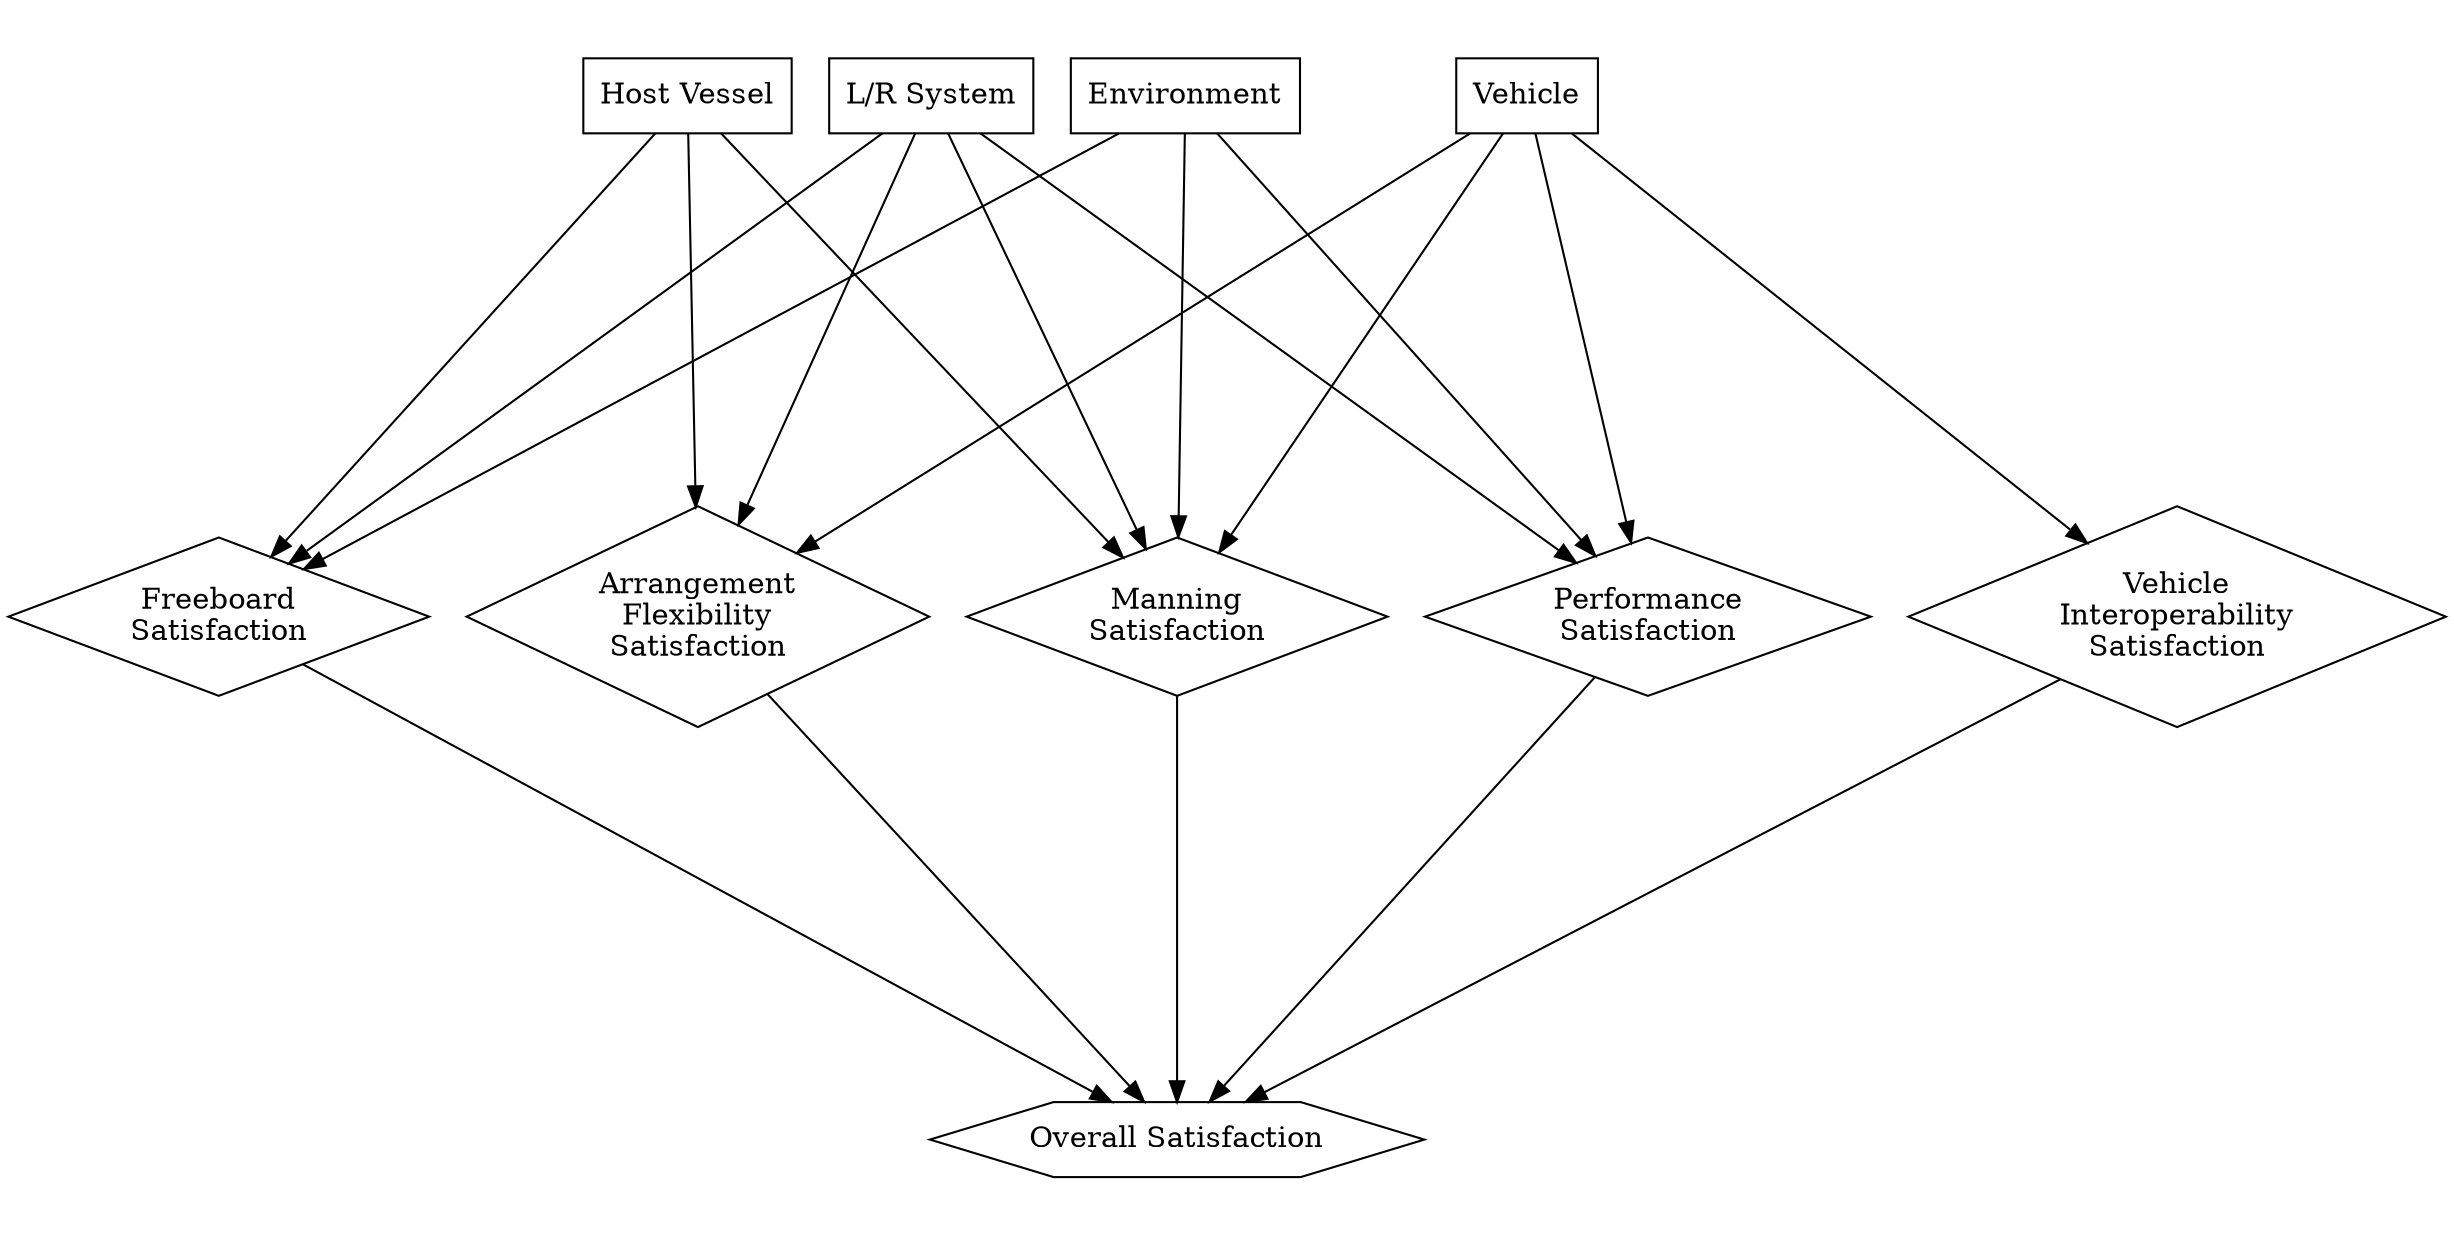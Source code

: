 // Launch and Recovery Infulence Diagram
digraph {
	ratio=0.5
	host [label="Host Vessel" shape=box]
	vehicle [label=Vehicle shape=box]
	system [label="L/R System" shape=box]
	env [label=Environment shape=box]
	sat_a [label="Arrangement\nFlexibility\nSatisfaction" shape=diamond]
	sat_m [label="Manning\nSatisfaction" shape=diamond]
	sat_f [label="Freeboard\nSatisfaction" shape=diamond]
	sat_p [label="Performance\nSatisfaction" shape=diamond]
	sat_i [label="Vehicle\nInteroperability\nSatisfaction" shape=diamond]
	sat [label="Overall Satisfaction" shape=hexagon]
	host -> sat_f
	host -> sat_a
	host -> sat_m
	env -> sat_f
	env -> sat_m
	env -> sat_p
	system -> sat_f
	system -> sat_p
	system -> sat_a
	system -> sat_m
	vehicle -> sat_a
	vehicle -> sat_m
	vehicle -> sat_p
	vehicle -> sat_i
	sat_a -> sat
	sat_m -> sat
	sat_f -> sat
	sat_i -> sat
	sat_p -> sat
}
